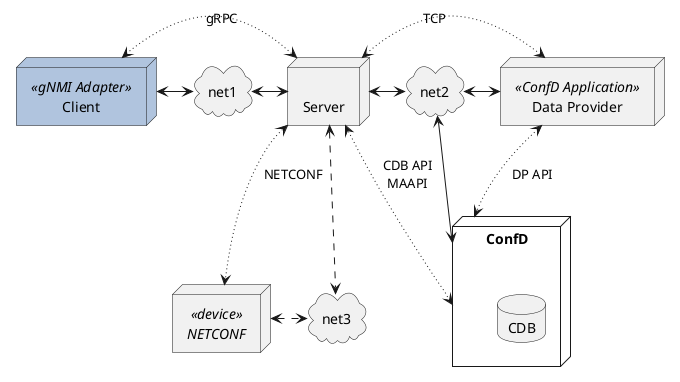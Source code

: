 @startuml

node gNMIClient <<gNMI Adapter>> [
Client
]


node gNMIServer <<<gNMI Adapter>> [
Server
]

skinparam node {
backgroundColor<<gNMI Adapter>> lightsteelblue
}

node ConfD {
    database CDB
}

node DataProvider <<ConfD Application>> [
Data Provider
]

node Netconf <<device>> [
<i>NETCONF</i>
]

cloud net1
cloud net2
cloud net3

gNMIClient <-ri-> net1
net1 <-ri-> gNMIServer
gNMIServer <-ri-> net2
gNMIServer <.do.> net3
gNMIClient <~ri~> gNMIServer:gRPC
DataProvider <~le~> gNMIServer:TCP
ConfD <~up~> DataProvider:DP API
gNMIServer <~~> ConfD:CDB API\nMAAPI
gNMIServer <~~> Netconf:NETCONF
net2 <-up-> ConfD
net2 <-ri-> DataProvider
net3 <.le.> Netconf

@enduml
